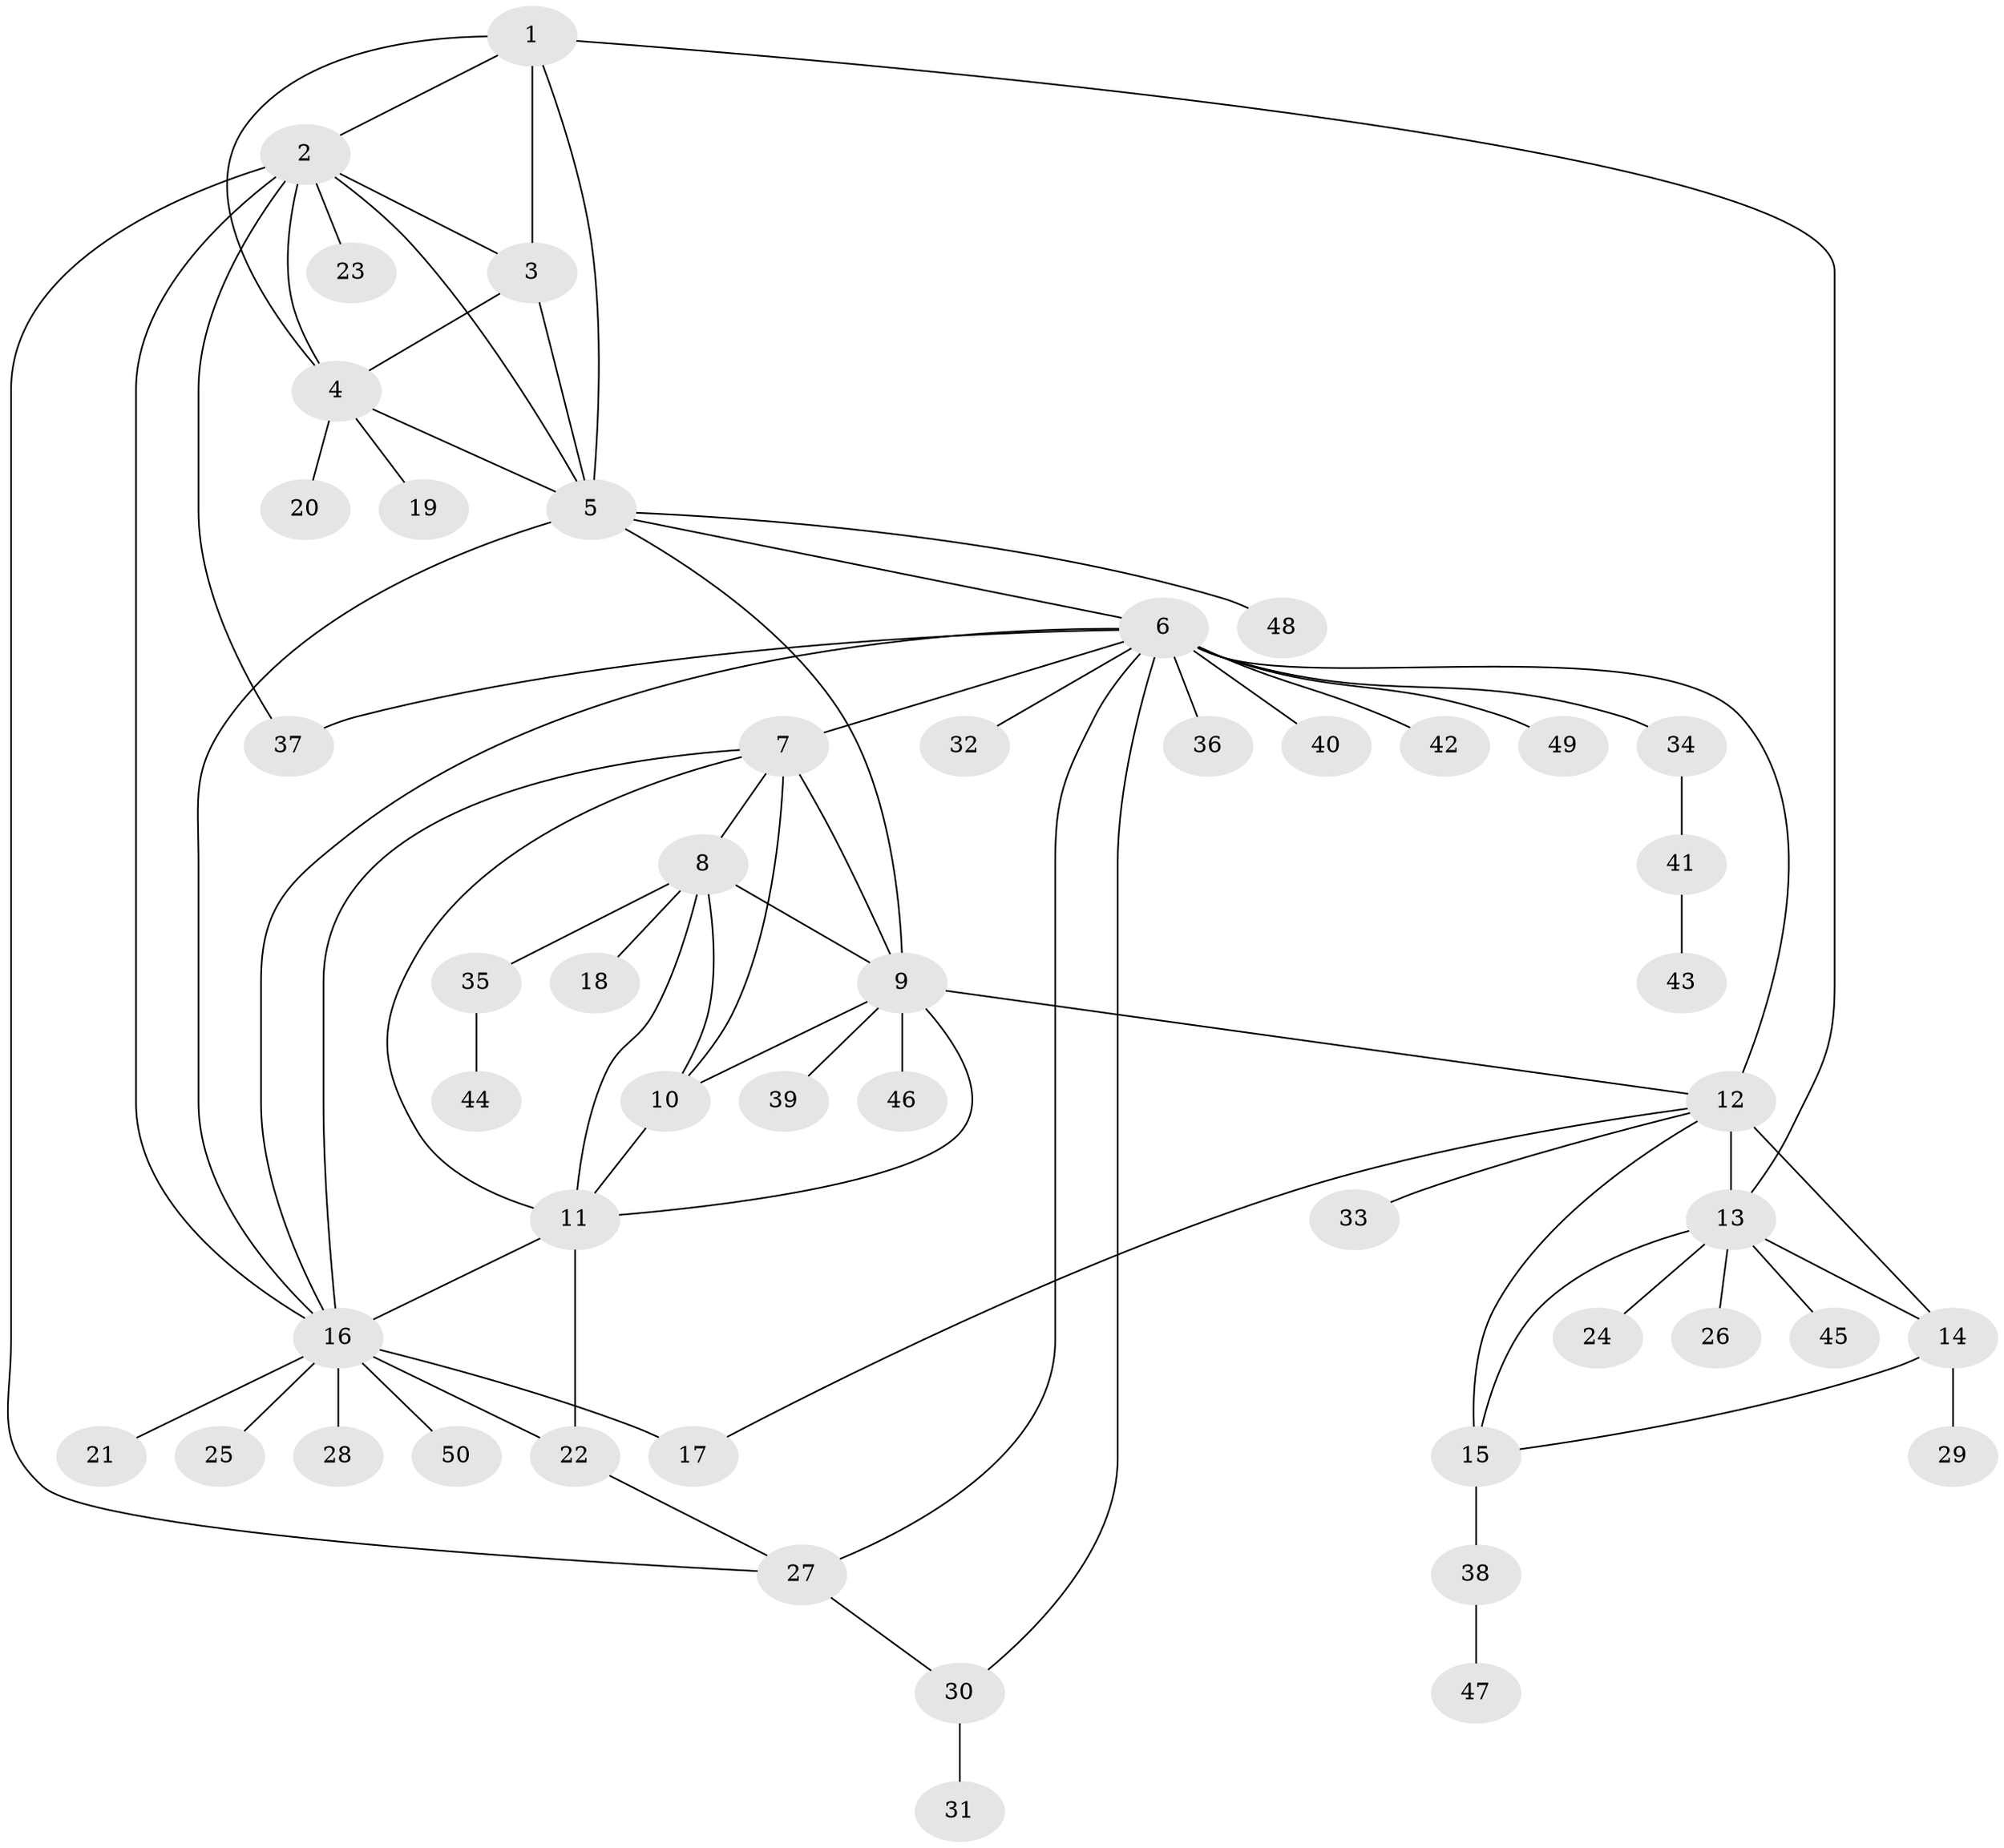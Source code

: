// original degree distribution, {6: 0.08, 9: 0.07, 5: 0.01, 7: 0.03, 4: 0.02, 8: 0.03, 10: 0.02, 1: 0.56, 2: 0.15, 3: 0.03}
// Generated by graph-tools (version 1.1) at 2025/37/03/09/25 02:37:30]
// undirected, 50 vertices, 77 edges
graph export_dot {
graph [start="1"]
  node [color=gray90,style=filled];
  1;
  2;
  3;
  4;
  5;
  6;
  7;
  8;
  9;
  10;
  11;
  12;
  13;
  14;
  15;
  16;
  17;
  18;
  19;
  20;
  21;
  22;
  23;
  24;
  25;
  26;
  27;
  28;
  29;
  30;
  31;
  32;
  33;
  34;
  35;
  36;
  37;
  38;
  39;
  40;
  41;
  42;
  43;
  44;
  45;
  46;
  47;
  48;
  49;
  50;
  1 -- 2 [weight=1.0];
  1 -- 3 [weight=1.0];
  1 -- 4 [weight=1.0];
  1 -- 5 [weight=1.0];
  1 -- 13 [weight=1.0];
  2 -- 3 [weight=1.0];
  2 -- 4 [weight=1.0];
  2 -- 5 [weight=1.0];
  2 -- 16 [weight=1.0];
  2 -- 23 [weight=1.0];
  2 -- 27 [weight=1.0];
  2 -- 37 [weight=1.0];
  3 -- 4 [weight=1.0];
  3 -- 5 [weight=1.0];
  4 -- 5 [weight=1.0];
  4 -- 19 [weight=1.0];
  4 -- 20 [weight=1.0];
  5 -- 6 [weight=1.0];
  5 -- 9 [weight=1.0];
  5 -- 16 [weight=1.0];
  5 -- 48 [weight=1.0];
  6 -- 7 [weight=1.0];
  6 -- 12 [weight=1.0];
  6 -- 16 [weight=1.0];
  6 -- 27 [weight=1.0];
  6 -- 30 [weight=1.0];
  6 -- 32 [weight=1.0];
  6 -- 34 [weight=1.0];
  6 -- 36 [weight=1.0];
  6 -- 37 [weight=1.0];
  6 -- 40 [weight=1.0];
  6 -- 42 [weight=3.0];
  6 -- 49 [weight=1.0];
  7 -- 8 [weight=1.0];
  7 -- 9 [weight=1.0];
  7 -- 10 [weight=2.0];
  7 -- 11 [weight=1.0];
  7 -- 16 [weight=1.0];
  8 -- 9 [weight=1.0];
  8 -- 10 [weight=1.0];
  8 -- 11 [weight=1.0];
  8 -- 18 [weight=1.0];
  8 -- 35 [weight=1.0];
  9 -- 10 [weight=1.0];
  9 -- 11 [weight=1.0];
  9 -- 12 [weight=1.0];
  9 -- 39 [weight=1.0];
  9 -- 46 [weight=1.0];
  10 -- 11 [weight=1.0];
  11 -- 16 [weight=1.0];
  11 -- 22 [weight=4.0];
  12 -- 13 [weight=2.0];
  12 -- 14 [weight=4.0];
  12 -- 15 [weight=2.0];
  12 -- 17 [weight=1.0];
  12 -- 33 [weight=1.0];
  13 -- 14 [weight=1.0];
  13 -- 15 [weight=1.0];
  13 -- 24 [weight=1.0];
  13 -- 26 [weight=1.0];
  13 -- 45 [weight=1.0];
  14 -- 15 [weight=1.0];
  14 -- 29 [weight=1.0];
  15 -- 38 [weight=1.0];
  16 -- 17 [weight=4.0];
  16 -- 21 [weight=4.0];
  16 -- 22 [weight=1.0];
  16 -- 25 [weight=1.0];
  16 -- 28 [weight=4.0];
  16 -- 50 [weight=1.0];
  22 -- 27 [weight=1.0];
  27 -- 30 [weight=1.0];
  30 -- 31 [weight=1.0];
  34 -- 41 [weight=1.0];
  35 -- 44 [weight=1.0];
  38 -- 47 [weight=1.0];
  41 -- 43 [weight=1.0];
}
